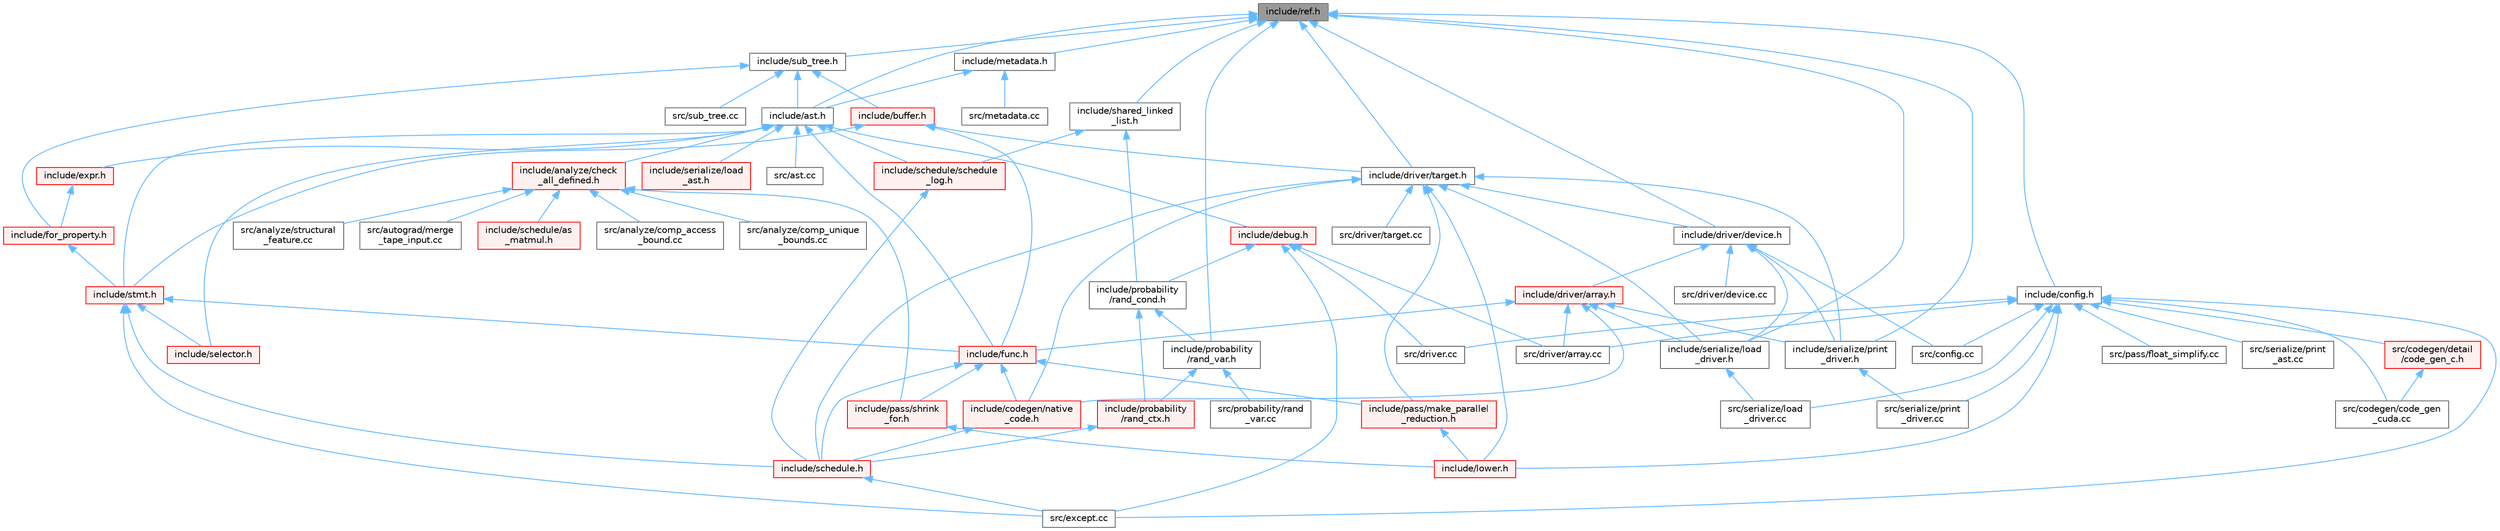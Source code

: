 digraph "include/ref.h"
{
 // LATEX_PDF_SIZE
  bgcolor="transparent";
  edge [fontname=Helvetica,fontsize=10,labelfontname=Helvetica,labelfontsize=10];
  node [fontname=Helvetica,fontsize=10,shape=box,height=0.2,width=0.4];
  Node1 [label="include/ref.h",height=0.2,width=0.4,color="gray40", fillcolor="grey60", style="filled", fontcolor="black",tooltip=" "];
  Node1 -> Node2 [dir="back",color="steelblue1",style="solid"];
  Node2 [label="include/ast.h",height=0.2,width=0.4,color="grey40", fillcolor="white", style="filled",URL="$ast_8h.html",tooltip=" "];
  Node2 -> Node3 [dir="back",color="steelblue1",style="solid"];
  Node3 [label="include/analyze/check\l_all_defined.h",height=0.2,width=0.4,color="red", fillcolor="#FFF0F0", style="filled",URL="$check__all__defined_8h.html",tooltip=" "];
  Node3 -> Node4 [dir="back",color="steelblue1",style="solid"];
  Node4 [label="include/pass/shrink\l_for.h",height=0.2,width=0.4,color="red", fillcolor="#FFF0F0", style="filled",URL="$shrink__for_8h.html",tooltip=" "];
  Node4 -> Node5 [dir="back",color="steelblue1",style="solid"];
  Node5 [label="include/lower.h",height=0.2,width=0.4,color="red", fillcolor="#FFF0F0", style="filled",URL="$lower_8h.html",tooltip=" "];
  Node3 -> Node10 [dir="back",color="steelblue1",style="solid"];
  Node10 [label="include/schedule/as\l_matmul.h",height=0.2,width=0.4,color="red", fillcolor="#FFF0F0", style="filled",URL="$as__matmul_8h.html",tooltip=" "];
  Node3 -> Node12 [dir="back",color="steelblue1",style="solid"];
  Node12 [label="src/analyze/comp_access\l_bound.cc",height=0.2,width=0.4,color="grey40", fillcolor="white", style="filled",URL="$comp__access__bound_8cc.html",tooltip=" "];
  Node3 -> Node13 [dir="back",color="steelblue1",style="solid"];
  Node13 [label="src/analyze/comp_unique\l_bounds.cc",height=0.2,width=0.4,color="grey40", fillcolor="white", style="filled",URL="$comp__unique__bounds_8cc.html",tooltip=" "];
  Node3 -> Node14 [dir="back",color="steelblue1",style="solid"];
  Node14 [label="src/analyze/structural\l_feature.cc",height=0.2,width=0.4,color="grey40", fillcolor="white", style="filled",URL="$structural__feature_8cc.html",tooltip=" "];
  Node3 -> Node15 [dir="back",color="steelblue1",style="solid"];
  Node15 [label="src/autograd/merge\l_tape_input.cc",height=0.2,width=0.4,color="grey40", fillcolor="white", style="filled",URL="$merge__tape__input_8cc.html",tooltip=" "];
  Node2 -> Node19 [dir="back",color="steelblue1",style="solid"];
  Node19 [label="include/debug.h",height=0.2,width=0.4,color="red", fillcolor="#FFF0F0", style="filled",URL="$debug_8h.html",tooltip=" "];
  Node19 -> Node168 [dir="back",color="steelblue1",style="solid"];
  Node168 [label="include/probability\l/rand_cond.h",height=0.2,width=0.4,color="grey40", fillcolor="white", style="filled",URL="$rand__cond_8h.html",tooltip=" "];
  Node168 -> Node169 [dir="back",color="steelblue1",style="solid"];
  Node169 [label="include/probability\l/rand_ctx.h",height=0.2,width=0.4,color="red", fillcolor="#FFF0F0", style="filled",URL="$rand__ctx_8h.html",tooltip=" "];
  Node169 -> Node141 [dir="back",color="steelblue1",style="solid"];
  Node141 [label="include/schedule.h",height=0.2,width=0.4,color="red", fillcolor="#FFF0F0", style="filled",URL="$schedule_8h.html",tooltip=" "];
  Node141 -> Node142 [dir="back",color="steelblue1",style="solid"];
  Node142 [label="src/except.cc",height=0.2,width=0.4,color="grey40", fillcolor="white", style="filled",URL="$except_8cc.html",tooltip=" "];
  Node168 -> Node171 [dir="back",color="steelblue1",style="solid"];
  Node171 [label="include/probability\l/rand_var.h",height=0.2,width=0.4,color="grey40", fillcolor="white", style="filled",URL="$rand__var_8h.html",tooltip=" "];
  Node171 -> Node169 [dir="back",color="steelblue1",style="solid"];
  Node171 -> Node172 [dir="back",color="steelblue1",style="solid"];
  Node172 [label="src/probability/rand\l_var.cc",height=0.2,width=0.4,color="grey40", fillcolor="white", style="filled",URL="$rand__var_8cc.html",tooltip=" "];
  Node19 -> Node215 [dir="back",color="steelblue1",style="solid"];
  Node215 [label="src/driver.cc",height=0.2,width=0.4,color="grey40", fillcolor="white", style="filled",URL="$driver_8cc.html",tooltip=" "];
  Node19 -> Node216 [dir="back",color="steelblue1",style="solid"];
  Node216 [label="src/driver/array.cc",height=0.2,width=0.4,color="grey40", fillcolor="white", style="filled",URL="$array_8cc.html",tooltip=" "];
  Node19 -> Node142 [dir="back",color="steelblue1",style="solid"];
  Node2 -> Node218 [dir="back",color="steelblue1",style="solid"];
  Node218 [label="include/expr.h",height=0.2,width=0.4,color="red", fillcolor="#FFF0F0", style="filled",URL="$expr_8h.html",tooltip=" "];
  Node218 -> Node221 [dir="back",color="steelblue1",style="solid"];
  Node221 [label="include/for_property.h",height=0.2,width=0.4,color="red", fillcolor="#FFF0F0", style="filled",URL="$for__property_8h.html",tooltip=" "];
  Node221 -> Node222 [dir="back",color="steelblue1",style="solid"];
  Node222 [label="include/stmt.h",height=0.2,width=0.4,color="red", fillcolor="#FFF0F0", style="filled",URL="$stmt_8h.html",tooltip=" "];
  Node222 -> Node231 [dir="back",color="steelblue1",style="solid"];
  Node231 [label="include/func.h",height=0.2,width=0.4,color="red", fillcolor="#FFF0F0", style="filled",URL="$func_8h.html",tooltip=" "];
  Node231 -> Node232 [dir="back",color="steelblue1",style="solid"];
  Node232 [label="include/codegen/native\l_code.h",height=0.2,width=0.4,color="red", fillcolor="#FFF0F0", style="filled",URL="$native__code_8h.html",tooltip=" "];
  Node232 -> Node141 [dir="back",color="steelblue1",style="solid"];
  Node231 -> Node113 [dir="back",color="steelblue1",style="solid"];
  Node113 [label="include/pass/make_parallel\l_reduction.h",height=0.2,width=0.4,color="red", fillcolor="#FFF0F0", style="filled",URL="$make__parallel__reduction_8h.html",tooltip=" "];
  Node113 -> Node5 [dir="back",color="steelblue1",style="solid"];
  Node231 -> Node4 [dir="back",color="steelblue1",style="solid"];
  Node231 -> Node141 [dir="back",color="steelblue1",style="solid"];
  Node222 -> Node141 [dir="back",color="steelblue1",style="solid"];
  Node222 -> Node251 [dir="back",color="steelblue1",style="solid"];
  Node251 [label="include/selector.h",height=0.2,width=0.4,color="red", fillcolor="#FFF0F0", style="filled",URL="$selector_8h.html",tooltip=" "];
  Node222 -> Node142 [dir="back",color="steelblue1",style="solid"];
  Node2 -> Node231 [dir="back",color="steelblue1",style="solid"];
  Node2 -> Node238 [dir="back",color="steelblue1",style="solid"];
  Node238 [label="include/schedule/schedule\l_log.h",height=0.2,width=0.4,color="red", fillcolor="#FFF0F0", style="filled",URL="$schedule__log_8h.html",tooltip=" "];
  Node238 -> Node141 [dir="back",color="steelblue1",style="solid"];
  Node2 -> Node251 [dir="back",color="steelblue1",style="solid"];
  Node2 -> Node269 [dir="back",color="steelblue1",style="solid"];
  Node269 [label="include/serialize/load\l_ast.h",height=0.2,width=0.4,color="red", fillcolor="#FFF0F0", style="filled",URL="$load__ast_8h.html",tooltip=" "];
  Node2 -> Node222 [dir="back",color="steelblue1",style="solid"];
  Node2 -> Node165 [dir="back",color="steelblue1",style="solid"];
  Node165 [label="src/ast.cc",height=0.2,width=0.4,color="grey40", fillcolor="white", style="filled",URL="$ast_8cc.html",tooltip=" "];
  Node1 -> Node271 [dir="back",color="steelblue1",style="solid"];
  Node271 [label="include/config.h",height=0.2,width=0.4,color="grey40", fillcolor="white", style="filled",URL="$config_8h.html",tooltip=" "];
  Node271 -> Node5 [dir="back",color="steelblue1",style="solid"];
  Node271 -> Node78 [dir="back",color="steelblue1",style="solid"];
  Node78 [label="src/codegen/code_gen\l_cuda.cc",height=0.2,width=0.4,color="grey40", fillcolor="white", style="filled",URL="$code__gen__cuda_8cc.html",tooltip=" "];
  Node271 -> Node197 [dir="back",color="steelblue1",style="solid"];
  Node197 [label="src/codegen/detail\l/code_gen_c.h",height=0.2,width=0.4,color="red", fillcolor="#FFF0F0", style="filled",URL="$src_2codegen_2detail_2code__gen__c_8h.html",tooltip=" "];
  Node197 -> Node78 [dir="back",color="steelblue1",style="solid"];
  Node271 -> Node266 [dir="back",color="steelblue1",style="solid"];
  Node266 [label="src/config.cc",height=0.2,width=0.4,color="grey40", fillcolor="white", style="filled",URL="$config_8cc.html",tooltip=" "];
  Node271 -> Node215 [dir="back",color="steelblue1",style="solid"];
  Node271 -> Node216 [dir="back",color="steelblue1",style="solid"];
  Node271 -> Node142 [dir="back",color="steelblue1",style="solid"];
  Node271 -> Node93 [dir="back",color="steelblue1",style="solid"];
  Node93 [label="src/pass/float_simplify.cc",height=0.2,width=0.4,color="grey40", fillcolor="white", style="filled",URL="$float__simplify_8cc.html",tooltip=" "];
  Node271 -> Node263 [dir="back",color="steelblue1",style="solid"];
  Node263 [label="src/serialize/load\l_driver.cc",height=0.2,width=0.4,color="grey40", fillcolor="white", style="filled",URL="$load__driver_8cc.html",tooltip=" "];
  Node271 -> Node206 [dir="back",color="steelblue1",style="solid"];
  Node206 [label="src/serialize/print\l_ast.cc",height=0.2,width=0.4,color="grey40", fillcolor="white", style="filled",URL="$print__ast_8cc.html",tooltip=" "];
  Node271 -> Node265 [dir="back",color="steelblue1",style="solid"];
  Node265 [label="src/serialize/print\l_driver.cc",height=0.2,width=0.4,color="grey40", fillcolor="white", style="filled",URL="$print__driver_8cc.html",tooltip=" "];
  Node1 -> Node260 [dir="back",color="steelblue1",style="solid"];
  Node260 [label="include/driver/device.h",height=0.2,width=0.4,color="grey40", fillcolor="white", style="filled",URL="$device_8h.html",tooltip=" "];
  Node260 -> Node261 [dir="back",color="steelblue1",style="solid"];
  Node261 [label="include/driver/array.h",height=0.2,width=0.4,color="red", fillcolor="#FFF0F0", style="filled",URL="$array_8h.html",tooltip=" "];
  Node261 -> Node232 [dir="back",color="steelblue1",style="solid"];
  Node261 -> Node231 [dir="back",color="steelblue1",style="solid"];
  Node261 -> Node262 [dir="back",color="steelblue1",style="solid"];
  Node262 [label="include/serialize/load\l_driver.h",height=0.2,width=0.4,color="grey40", fillcolor="white", style="filled",URL="$load__driver_8h.html",tooltip=" "];
  Node262 -> Node263 [dir="back",color="steelblue1",style="solid"];
  Node261 -> Node264 [dir="back",color="steelblue1",style="solid"];
  Node264 [label="include/serialize/print\l_driver.h",height=0.2,width=0.4,color="grey40", fillcolor="white", style="filled",URL="$print__driver_8h.html",tooltip=" "];
  Node264 -> Node265 [dir="back",color="steelblue1",style="solid"];
  Node261 -> Node216 [dir="back",color="steelblue1",style="solid"];
  Node260 -> Node262 [dir="back",color="steelblue1",style="solid"];
  Node260 -> Node264 [dir="back",color="steelblue1",style="solid"];
  Node260 -> Node266 [dir="back",color="steelblue1",style="solid"];
  Node260 -> Node267 [dir="back",color="steelblue1",style="solid"];
  Node267 [label="src/driver/device.cc",height=0.2,width=0.4,color="grey40", fillcolor="white", style="filled",URL="$device_8cc.html",tooltip=" "];
  Node1 -> Node259 [dir="back",color="steelblue1",style="solid"];
  Node259 [label="include/driver/target.h",height=0.2,width=0.4,color="grey40", fillcolor="white", style="filled",URL="$target_8h.html",tooltip=" "];
  Node259 -> Node232 [dir="back",color="steelblue1",style="solid"];
  Node259 -> Node260 [dir="back",color="steelblue1",style="solid"];
  Node259 -> Node5 [dir="back",color="steelblue1",style="solid"];
  Node259 -> Node113 [dir="back",color="steelblue1",style="solid"];
  Node259 -> Node141 [dir="back",color="steelblue1",style="solid"];
  Node259 -> Node262 [dir="back",color="steelblue1",style="solid"];
  Node259 -> Node264 [dir="back",color="steelblue1",style="solid"];
  Node259 -> Node268 [dir="back",color="steelblue1",style="solid"];
  Node268 [label="src/driver/target.cc",height=0.2,width=0.4,color="grey40", fillcolor="white", style="filled",URL="$target_8cc.html",tooltip=" "];
  Node1 -> Node272 [dir="back",color="steelblue1",style="solid"];
  Node272 [label="include/metadata.h",height=0.2,width=0.4,color="grey40", fillcolor="white", style="filled",URL="$metadata_8h.html",tooltip=" "];
  Node272 -> Node2 [dir="back",color="steelblue1",style="solid"];
  Node272 -> Node244 [dir="back",color="steelblue1",style="solid"];
  Node244 [label="src/metadata.cc",height=0.2,width=0.4,color="grey40", fillcolor="white", style="filled",URL="$metadata_8cc.html",tooltip=" "];
  Node1 -> Node171 [dir="back",color="steelblue1",style="solid"];
  Node1 -> Node262 [dir="back",color="steelblue1",style="solid"];
  Node1 -> Node264 [dir="back",color="steelblue1",style="solid"];
  Node1 -> Node273 [dir="back",color="steelblue1",style="solid"];
  Node273 [label="include/shared_linked\l_list.h",height=0.2,width=0.4,color="grey40", fillcolor="white", style="filled",URL="$shared__linked__list_8h.html",tooltip=" "];
  Node273 -> Node168 [dir="back",color="steelblue1",style="solid"];
  Node273 -> Node238 [dir="back",color="steelblue1",style="solid"];
  Node1 -> Node274 [dir="back",color="steelblue1",style="solid"];
  Node274 [label="include/sub_tree.h",height=0.2,width=0.4,color="grey40", fillcolor="white", style="filled",URL="$sub__tree_8h.html",tooltip=" "];
  Node274 -> Node2 [dir="back",color="steelblue1",style="solid"];
  Node274 -> Node258 [dir="back",color="steelblue1",style="solid"];
  Node258 [label="include/buffer.h",height=0.2,width=0.4,color="red", fillcolor="#FFF0F0", style="filled",URL="$buffer_8h.html",tooltip=" "];
  Node258 -> Node259 [dir="back",color="steelblue1",style="solid"];
  Node258 -> Node231 [dir="back",color="steelblue1",style="solid"];
  Node258 -> Node222 [dir="back",color="steelblue1",style="solid"];
  Node274 -> Node221 [dir="back",color="steelblue1",style="solid"];
  Node274 -> Node275 [dir="back",color="steelblue1",style="solid"];
  Node275 [label="src/sub_tree.cc",height=0.2,width=0.4,color="grey40", fillcolor="white", style="filled",URL="$sub__tree_8cc.html",tooltip=" "];
}

